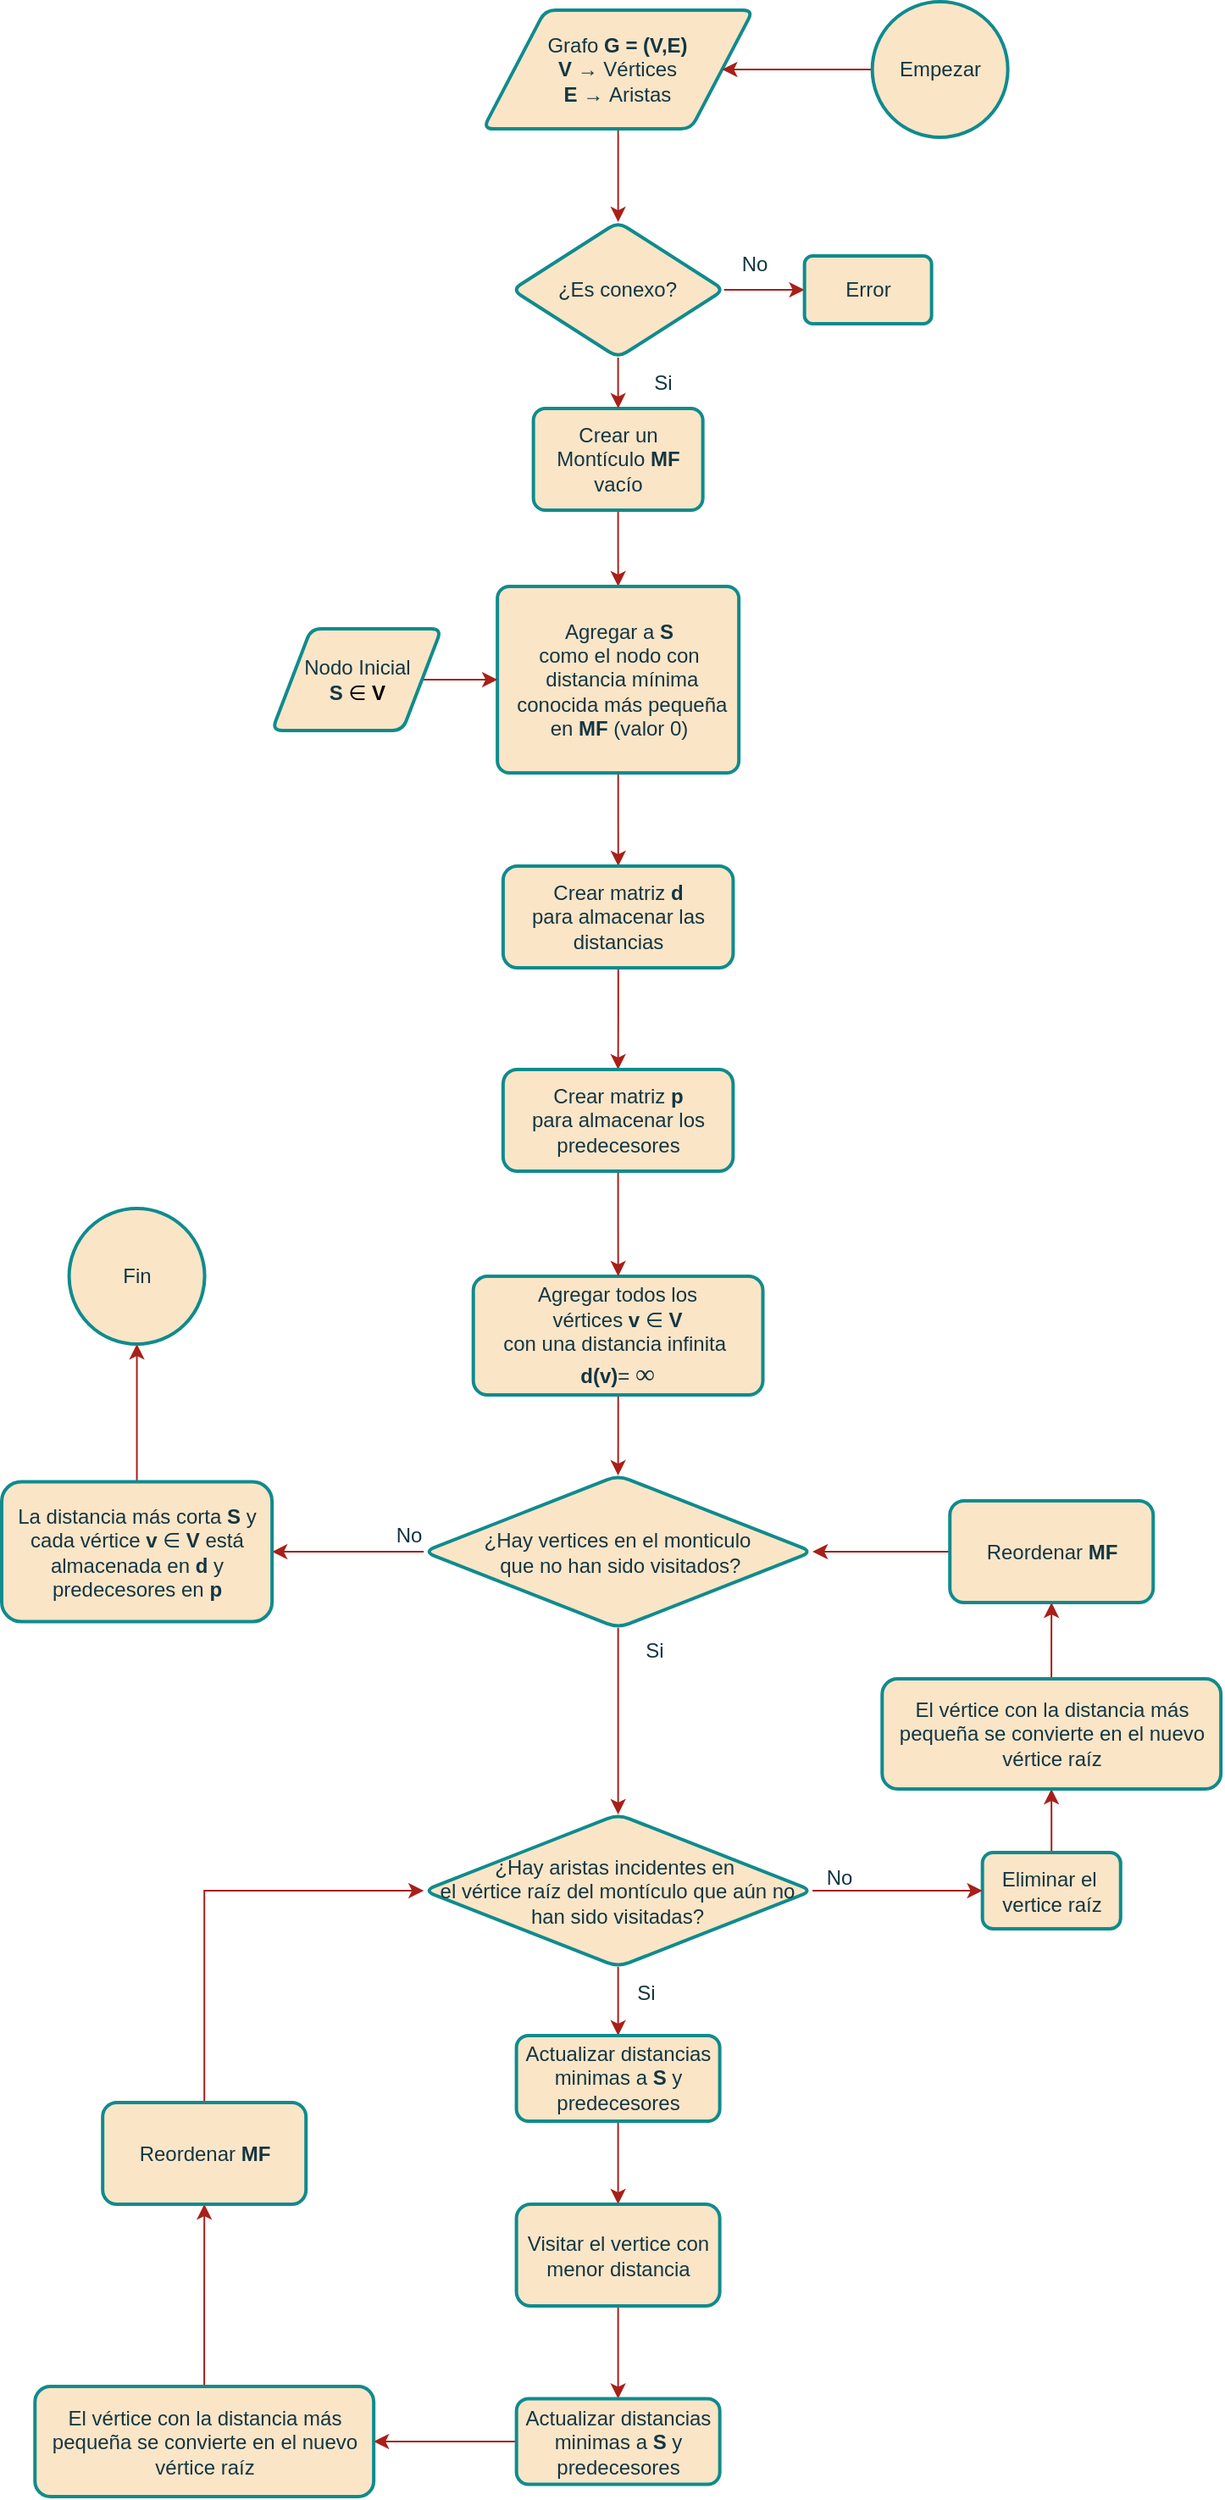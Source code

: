 <mxfile version="24.7.17">
  <diagram id="C5RBs43oDa-KdzZeNtuy" name="Page-1">
    <mxGraphModel dx="1247" dy="734" grid="1" gridSize="10" guides="1" tooltips="1" connect="1" arrows="1" fold="1" page="1" pageScale="1" pageWidth="827" pageHeight="1169" math="0" shadow="0">
      <root>
        <mxCell id="WIyWlLk6GJQsqaUBKTNV-0" />
        <mxCell id="WIyWlLk6GJQsqaUBKTNV-1" parent="WIyWlLk6GJQsqaUBKTNV-0" />
        <mxCell id="fe3ajrEbXHFnJ7Tq3HWm-3" value="" style="edgeStyle=orthogonalEdgeStyle;rounded=0;orthogonalLoop=1;jettySize=auto;html=1;labelBackgroundColor=none;strokeColor=#A8201A;fontColor=default;" parent="WIyWlLk6GJQsqaUBKTNV-1" source="sw0XocbQ4kUTriKsnevm-8" target="sw0XocbQ4kUTriKsnevm-66" edge="1">
          <mxGeometry relative="1" as="geometry" />
        </mxCell>
        <mxCell id="sw0XocbQ4kUTriKsnevm-8" value="Grafo&amp;nbsp;&lt;b style=&quot;background-color: initial;&quot;&gt;G&amp;nbsp;&lt;/b&gt;&lt;b style=&quot;background-color: initial;&quot;&gt;= (V,E)&lt;/b&gt;&lt;div&gt;&lt;b style=&quot;background-color: initial;&quot;&gt;V&amp;nbsp;&lt;/b&gt;&lt;span style=&quot;background-color: initial;&quot;&gt;&lt;b&gt;→ &lt;/b&gt;Vértices&lt;/span&gt;&lt;/div&gt;&lt;div&gt;&lt;span style=&quot;background-color: initial;&quot;&gt;&lt;b&gt;E&amp;nbsp;&lt;/b&gt;&lt;/span&gt;&lt;span style=&quot;background-color: initial;&quot;&gt;&lt;b&gt;→ &lt;/b&gt;Aristas&lt;/span&gt;&lt;/div&gt;" style="shape=parallelogram;html=1;strokeWidth=2;perimeter=parallelogramPerimeter;whiteSpace=wrap;rounded=1;arcSize=12;size=0.23;labelBackgroundColor=none;fillColor=#FAE5C7;strokeColor=#0F8B8D;fontColor=#143642;" parent="WIyWlLk6GJQsqaUBKTNV-1" vertex="1">
          <mxGeometry x="354.14" y="45" width="159.37" height="70" as="geometry" />
        </mxCell>
        <mxCell id="fe3ajrEbXHFnJ7Tq3HWm-24" value="" style="edgeStyle=orthogonalEdgeStyle;rounded=0;orthogonalLoop=1;jettySize=auto;html=1;strokeColor=#A8201A;fontColor=default;fillColor=#FAE5C7;labelBackgroundColor=none;" parent="WIyWlLk6GJQsqaUBKTNV-1" source="sw0XocbQ4kUTriKsnevm-12" target="ym5aYusTzmAQk47agWgt-3" edge="1">
          <mxGeometry relative="1" as="geometry" />
        </mxCell>
        <mxCell id="sw0XocbQ4kUTriKsnevm-12" value="Crear un Montículo &lt;b&gt;MF&lt;/b&gt; vacío" style="rounded=1;whiteSpace=wrap;html=1;absoluteArcSize=1;arcSize=14;strokeWidth=2;labelBackgroundColor=none;fillColor=#FAE5C7;strokeColor=#0F8B8D;fontColor=#143642;" parent="WIyWlLk6GJQsqaUBKTNV-1" vertex="1">
          <mxGeometry x="383.82" y="280" width="100" height="60" as="geometry" />
        </mxCell>
        <mxCell id="sw0XocbQ4kUTriKsnevm-64" value="No" style="text;html=1;align=center;verticalAlign=middle;resizable=0;points=[];autosize=1;strokeColor=none;fillColor=none;fontColor=#143642;labelBackgroundColor=none;rounded=1;" parent="WIyWlLk6GJQsqaUBKTNV-1" vertex="1">
          <mxGeometry x="493.82" y="180" width="40" height="30" as="geometry" />
        </mxCell>
        <mxCell id="sw0XocbQ4kUTriKsnevm-65" value="Si" style="text;html=1;align=center;verticalAlign=middle;resizable=0;points=[];autosize=1;strokeColor=none;fillColor=none;fontColor=#143642;labelBackgroundColor=none;rounded=1;" parent="WIyWlLk6GJQsqaUBKTNV-1" vertex="1">
          <mxGeometry x="444.82" y="250" width="30" height="30" as="geometry" />
        </mxCell>
        <mxCell id="sw0XocbQ4kUTriKsnevm-69" value="" style="edgeStyle=orthogonalEdgeStyle;rounded=1;orthogonalLoop=1;jettySize=auto;html=1;strokeColor=#A8201A;fontColor=default;fillColor=#FAE5C7;labelBackgroundColor=none;" parent="WIyWlLk6GJQsqaUBKTNV-1" source="sw0XocbQ4kUTriKsnevm-66" target="sw0XocbQ4kUTriKsnevm-68" edge="1">
          <mxGeometry relative="1" as="geometry" />
        </mxCell>
        <mxCell id="fe3ajrEbXHFnJ7Tq3HWm-7" value="" style="edgeStyle=orthogonalEdgeStyle;rounded=0;orthogonalLoop=1;jettySize=auto;html=1;strokeColor=#A8201A;fontColor=default;fillColor=#FAE5C7;labelBackgroundColor=none;" parent="WIyWlLk6GJQsqaUBKTNV-1" source="sw0XocbQ4kUTriKsnevm-66" edge="1">
          <mxGeometry relative="1" as="geometry">
            <mxPoint x="433.889" y="280.0" as="targetPoint" />
          </mxGeometry>
        </mxCell>
        <mxCell id="sw0XocbQ4kUTriKsnevm-66" value="¿Es conexo?" style="rhombus;whiteSpace=wrap;html=1;fillColor=#FAE5C7;strokeColor=#0F8B8D;fontColor=#143642;strokeWidth=2;rounded=1;arcSize=12;labelBackgroundColor=none;" parent="WIyWlLk6GJQsqaUBKTNV-1" vertex="1">
          <mxGeometry x="371.32" y="170" width="125" height="80" as="geometry" />
        </mxCell>
        <mxCell id="sw0XocbQ4kUTriKsnevm-68" value="Error" style="whiteSpace=wrap;html=1;fillColor=#FAE5C7;strokeColor=#0F8B8D;fontColor=#143642;strokeWidth=2;rounded=1;arcSize=12;labelBackgroundColor=none;" parent="WIyWlLk6GJQsqaUBKTNV-1" vertex="1">
          <mxGeometry x="543.82" y="190" width="75" height="40" as="geometry" />
        </mxCell>
        <mxCell id="Fxtu21GMjImPMMu1P6-F-4" value="" style="edgeStyle=orthogonalEdgeStyle;rounded=1;orthogonalLoop=1;jettySize=auto;html=1;labelBackgroundColor=none;strokeColor=#A8201A;fontColor=default;" parent="WIyWlLk6GJQsqaUBKTNV-1" source="Fxtu21GMjImPMMu1P6-F-2" target="sw0XocbQ4kUTriKsnevm-8" edge="1">
          <mxGeometry relative="1" as="geometry" />
        </mxCell>
        <mxCell id="Fxtu21GMjImPMMu1P6-F-2" value="Empezar" style="ellipse;whiteSpace=wrap;html=1;fillColor=#FAE5C7;strokeColor=#0F8B8D;fontColor=#143642;strokeWidth=2;rounded=1;arcSize=12;labelBackgroundColor=none;" parent="WIyWlLk6GJQsqaUBKTNV-1" vertex="1">
          <mxGeometry x="583.82" y="40" width="80" height="80" as="geometry" />
        </mxCell>
        <mxCell id="Fxtu21GMjImPMMu1P6-F-64" style="edgeStyle=orthogonalEdgeStyle;rounded=1;orthogonalLoop=1;jettySize=auto;html=1;entryX=0;entryY=0.5;entryDx=0;entryDy=0;strokeColor=#A8201A;fontColor=default;fillColor=#FAE5C7;labelBackgroundColor=none;" parent="WIyWlLk6GJQsqaUBKTNV-1" edge="1">
          <mxGeometry relative="1" as="geometry">
            <Array as="points">
              <mxPoint x="30" y="2130" />
              <mxPoint x="30" y="1895" />
            </Array>
            <mxPoint x="196" y="1895" as="targetPoint" />
          </mxGeometry>
        </mxCell>
        <mxCell id="1dEQBfWf-_HzKVlm8TxP-3" value="" style="edgeStyle=orthogonalEdgeStyle;rounded=0;orthogonalLoop=1;jettySize=auto;html=1;labelBackgroundColor=none;strokeColor=#A8201A;fontColor=default;" parent="WIyWlLk6GJQsqaUBKTNV-1" source="ym5aYusTzmAQk47agWgt-3" target="1dEQBfWf-_HzKVlm8TxP-2" edge="1">
          <mxGeometry relative="1" as="geometry" />
        </mxCell>
        <mxCell id="ym5aYusTzmAQk47agWgt-3" value="Agregar a&amp;nbsp;&lt;b&gt;S&lt;/b&gt;&lt;br&gt;como el nodo con&lt;div&gt;&amp;nbsp;distancia mínima&lt;/div&gt;&lt;div&gt;&amp;nbsp;conocida más pequeña en &lt;b&gt;MF&lt;/b&gt; (valor 0)&lt;/div&gt;" style="rounded=1;whiteSpace=wrap;html=1;absoluteArcSize=1;arcSize=14;strokeWidth=2;fillColor=#FAE5C7;strokeColor=#0F8B8D;labelBackgroundColor=none;fontColor=#143642;" parent="WIyWlLk6GJQsqaUBKTNV-1" vertex="1">
          <mxGeometry x="362.57" y="385" width="142.5" height="110" as="geometry" />
        </mxCell>
        <mxCell id="ym5aYusTzmAQk47agWgt-8" style="edgeStyle=orthogonalEdgeStyle;rounded=0;orthogonalLoop=1;jettySize=auto;html=1;exitX=1;exitY=0.5;exitDx=0;exitDy=0;entryX=0;entryY=0.5;entryDx=0;entryDy=0;labelBackgroundColor=none;strokeColor=#A8201A;fontColor=default;" parent="WIyWlLk6GJQsqaUBKTNV-1" source="ym5aYusTzmAQk47agWgt-5" target="ym5aYusTzmAQk47agWgt-3" edge="1">
          <mxGeometry relative="1" as="geometry" />
        </mxCell>
        <mxCell id="ym5aYusTzmAQk47agWgt-5" value="Nodo Inicial&lt;div&gt;&lt;b&gt;S&amp;nbsp;&lt;/b&gt;&lt;span style=&quot;background-color: initial; color: rgb(0, 0, 0);&quot;&gt;∈&amp;nbsp;&lt;/span&gt;&lt;b style=&quot;background-color: initial; color: rgb(0, 0, 0);&quot;&gt;V&lt;/b&gt;&lt;/div&gt;" style="shape=parallelogram;html=1;strokeWidth=2;perimeter=parallelogramPerimeter;whiteSpace=wrap;rounded=1;arcSize=12;size=0.23;labelBackgroundColor=none;fillColor=#FAE5C7;strokeColor=#0F8B8D;fontColor=#143642;" parent="WIyWlLk6GJQsqaUBKTNV-1" vertex="1">
          <mxGeometry x="229.57" y="410" width="100" height="60" as="geometry" />
        </mxCell>
        <mxCell id="fe3ajrEbXHFnJ7Tq3HWm-36" value="" style="edgeStyle=orthogonalEdgeStyle;rounded=0;orthogonalLoop=1;jettySize=auto;html=1;strokeColor=#A8201A;fontColor=default;fillColor=#FAE5C7;labelBackgroundColor=none;" parent="WIyWlLk6GJQsqaUBKTNV-1" source="fe3ajrEbXHFnJ7Tq3HWm-10" target="fe3ajrEbXHFnJ7Tq3HWm-35" edge="1">
          <mxGeometry relative="1" as="geometry" />
        </mxCell>
        <mxCell id="fe3ajrEbXHFnJ7Tq3HWm-10" value="Agregar todos los vértices&amp;nbsp;&lt;b&gt;v&lt;/b&gt;&amp;nbsp;∈&amp;nbsp;&lt;b&gt;V&lt;/b&gt;&lt;div&gt;con una distancia infinita&amp;nbsp;&lt;div&gt;&lt;b&gt;d(v)&lt;/b&gt;=&amp;nbsp;&lt;font face=&quot;Tahoma&quot; style=&quot;background-color: initial; font-size: 16px;&quot;&gt;∞&lt;/font&gt;&lt;/div&gt;&lt;/div&gt;" style="whiteSpace=wrap;html=1;fillColor=#FAE5C7;strokeColor=#0F8B8D;strokeWidth=2;rounded=1;arcSize=12;labelBackgroundColor=none;fontColor=#143642;" parent="WIyWlLk6GJQsqaUBKTNV-1" vertex="1">
          <mxGeometry x="348.35" y="792" width="170.91" height="70" as="geometry" />
        </mxCell>
        <mxCell id="fe3ajrEbXHFnJ7Tq3HWm-63" value="" style="edgeStyle=orthogonalEdgeStyle;rounded=0;orthogonalLoop=1;jettySize=auto;html=1;strokeColor=#A8201A;fontColor=default;fillColor=#FAE5C7;labelBackgroundColor=none;" parent="WIyWlLk6GJQsqaUBKTNV-1" source="fe3ajrEbXHFnJ7Tq3HWm-25" target="fe3ajrEbXHFnJ7Tq3HWm-62" edge="1">
          <mxGeometry relative="1" as="geometry" />
        </mxCell>
        <mxCell id="fe3ajrEbXHFnJ7Tq3HWm-25" value="Eliminar el&amp;nbsp;&lt;div&gt;vertice raíz&lt;/div&gt;" style="whiteSpace=wrap;html=1;fillColor=#FAE5C7;strokeColor=#0F8B8D;rounded=1;arcSize=14;strokeWidth=2;labelBackgroundColor=none;fontColor=#143642;" parent="WIyWlLk6GJQsqaUBKTNV-1" vertex="1">
          <mxGeometry x="648.83" y="1132" width="81.56" height="45" as="geometry" />
        </mxCell>
        <mxCell id="fe3ajrEbXHFnJ7Tq3HWm-42" value="" style="edgeStyle=orthogonalEdgeStyle;rounded=0;orthogonalLoop=1;jettySize=auto;html=1;strokeColor=#A8201A;fontColor=default;fillColor=#FAE5C7;labelBackgroundColor=none;" parent="WIyWlLk6GJQsqaUBKTNV-1" source="fe3ajrEbXHFnJ7Tq3HWm-28" target="fe3ajrEbXHFnJ7Tq3HWm-25" edge="1">
          <mxGeometry relative="1" as="geometry" />
        </mxCell>
        <mxCell id="fe3ajrEbXHFnJ7Tq3HWm-49" value="" style="edgeStyle=orthogonalEdgeStyle;rounded=0;orthogonalLoop=1;jettySize=auto;html=1;strokeColor=#A8201A;fontColor=default;fillColor=#FAE5C7;labelBackgroundColor=none;" parent="WIyWlLk6GJQsqaUBKTNV-1" source="fe3ajrEbXHFnJ7Tq3HWm-28" target="fe3ajrEbXHFnJ7Tq3HWm-48" edge="1">
          <mxGeometry relative="1" as="geometry" />
        </mxCell>
        <mxCell id="fe3ajrEbXHFnJ7Tq3HWm-28" value="¿Hay aristas incidentes en&amp;nbsp;&lt;div&gt;el vértice raíz del montículo que aún no han sido visitadas?&lt;/div&gt;" style="rhombus;whiteSpace=wrap;html=1;fillColor=#FAE5C7;strokeColor=#0F8B8D;rounded=1;arcSize=14;strokeWidth=2;labelBackgroundColor=none;fontColor=#143642;" parent="WIyWlLk6GJQsqaUBKTNV-1" vertex="1">
          <mxGeometry x="319.1" y="1109.5" width="229.43" height="90" as="geometry" />
        </mxCell>
        <mxCell id="fe3ajrEbXHFnJ7Tq3HWm-37" value="" style="edgeStyle=orthogonalEdgeStyle;rounded=0;orthogonalLoop=1;jettySize=auto;html=1;strokeColor=#A8201A;fontColor=default;fillColor=#FAE5C7;entryX=0.5;entryY=0;entryDx=0;entryDy=0;labelBackgroundColor=none;" parent="WIyWlLk6GJQsqaUBKTNV-1" source="fe3ajrEbXHFnJ7Tq3HWm-35" target="fe3ajrEbXHFnJ7Tq3HWm-28" edge="1">
          <mxGeometry relative="1" as="geometry">
            <mxPoint x="433.815" y="1059.5" as="targetPoint" />
          </mxGeometry>
        </mxCell>
        <mxCell id="fe3ajrEbXHFnJ7Tq3HWm-41" value="" style="edgeStyle=orthogonalEdgeStyle;rounded=0;orthogonalLoop=1;jettySize=auto;html=1;strokeColor=#A8201A;fontColor=default;fillColor=#FAE5C7;labelBackgroundColor=none;" parent="WIyWlLk6GJQsqaUBKTNV-1" source="fe3ajrEbXHFnJ7Tq3HWm-35" target="fe3ajrEbXHFnJ7Tq3HWm-40" edge="1">
          <mxGeometry relative="1" as="geometry" />
        </mxCell>
        <mxCell id="fe3ajrEbXHFnJ7Tq3HWm-35" value="¿Hay vertices en el monticulo&lt;div&gt;&amp;nbsp;que no han sido visitados?&lt;/div&gt;" style="rhombus;whiteSpace=wrap;html=1;fillColor=#FAE5C7;strokeColor=#0F8B8D;rounded=1;arcSize=14;strokeWidth=2;labelBackgroundColor=none;fontColor=#143642;" parent="WIyWlLk6GJQsqaUBKTNV-1" vertex="1">
          <mxGeometry x="319.1" y="909.5" width="229.43" height="90" as="geometry" />
        </mxCell>
        <mxCell id="fe3ajrEbXHFnJ7Tq3HWm-38" value="Si" style="text;html=1;align=center;verticalAlign=middle;resizable=0;points=[];autosize=1;strokeColor=none;fillColor=none;fontColor=#143642;labelBackgroundColor=none;" parent="WIyWlLk6GJQsqaUBKTNV-1" vertex="1">
          <mxGeometry x="439.82" y="997.5" width="30" height="30" as="geometry" />
        </mxCell>
        <mxCell id="fe3ajrEbXHFnJ7Tq3HWm-39" value="No" style="text;html=1;align=center;verticalAlign=middle;resizable=0;points=[];autosize=1;strokeColor=none;fillColor=none;fontColor=#143642;labelBackgroundColor=none;" parent="WIyWlLk6GJQsqaUBKTNV-1" vertex="1">
          <mxGeometry x="289.57" y="929.5" width="40" height="30" as="geometry" />
        </mxCell>
        <mxCell id="fe3ajrEbXHFnJ7Tq3HWm-74" value="" style="edgeStyle=orthogonalEdgeStyle;rounded=0;orthogonalLoop=1;jettySize=auto;html=1;strokeColor=#A8201A;fontColor=default;fillColor=#FAE5C7;labelBackgroundColor=none;" parent="WIyWlLk6GJQsqaUBKTNV-1" source="fe3ajrEbXHFnJ7Tq3HWm-40" target="fe3ajrEbXHFnJ7Tq3HWm-73" edge="1">
          <mxGeometry relative="1" as="geometry" />
        </mxCell>
        <mxCell id="fe3ajrEbXHFnJ7Tq3HWm-40" value=" La distancia más corta &lt;b&gt;S&lt;/b&gt; y cada vértice &lt;b&gt;v &lt;/b&gt;∈ &lt;b&gt;V&lt;/b&gt; está almacenada en &lt;b&gt;d&amp;nbsp;&lt;/b&gt;y predecesores en &lt;b&gt;p&lt;/b&gt;" style="whiteSpace=wrap;html=1;fillColor=#FAE5C7;strokeColor=#0F8B8D;rounded=1;arcSize=14;strokeWidth=2;labelBackgroundColor=none;fontColor=#143642;" parent="WIyWlLk6GJQsqaUBKTNV-1" vertex="1">
          <mxGeometry x="70" y="913.25" width="159.57" height="82.5" as="geometry" />
        </mxCell>
        <mxCell id="fe3ajrEbXHFnJ7Tq3HWm-43" value="No" style="text;html=1;align=center;verticalAlign=middle;resizable=0;points=[];autosize=1;strokeColor=none;fillColor=none;fontColor=#143642;labelBackgroundColor=none;" parent="WIyWlLk6GJQsqaUBKTNV-1" vertex="1">
          <mxGeometry x="543.82" y="1132" width="40" height="30" as="geometry" />
        </mxCell>
        <mxCell id="fe3ajrEbXHFnJ7Tq3HWm-52" value="" style="edgeStyle=orthogonalEdgeStyle;rounded=0;orthogonalLoop=1;jettySize=auto;html=1;strokeColor=#A8201A;fontColor=default;fillColor=#FAE5C7;labelBackgroundColor=none;" parent="WIyWlLk6GJQsqaUBKTNV-1" source="fe3ajrEbXHFnJ7Tq3HWm-48" target="fe3ajrEbXHFnJ7Tq3HWm-51" edge="1">
          <mxGeometry relative="1" as="geometry" />
        </mxCell>
        <mxCell id="fe3ajrEbXHFnJ7Tq3HWm-48" value="Actualizar distancias minimas a &lt;b&gt;S &lt;/b&gt;y predecesores" style="whiteSpace=wrap;html=1;fillColor=#FAE5C7;strokeColor=#0F8B8D;rounded=1;arcSize=14;strokeWidth=2;labelBackgroundColor=none;fontColor=#143642;" parent="WIyWlLk6GJQsqaUBKTNV-1" vertex="1">
          <mxGeometry x="373.8" y="1240" width="120" height="50.5" as="geometry" />
        </mxCell>
        <mxCell id="fe3ajrEbXHFnJ7Tq3HWm-50" value="Si" style="text;html=1;align=center;verticalAlign=middle;resizable=0;points=[];autosize=1;strokeColor=none;fillColor=none;fontColor=#143642;labelBackgroundColor=none;" parent="WIyWlLk6GJQsqaUBKTNV-1" vertex="1">
          <mxGeometry x="435" y="1199.5" width="30" height="30" as="geometry" />
        </mxCell>
        <mxCell id="fe3ajrEbXHFnJ7Tq3HWm-61" value="" style="edgeStyle=orthogonalEdgeStyle;rounded=0;orthogonalLoop=1;jettySize=auto;html=1;strokeColor=#A8201A;fontColor=default;fillColor=#FAE5C7;labelBackgroundColor=none;" parent="WIyWlLk6GJQsqaUBKTNV-1" source="fe3ajrEbXHFnJ7Tq3HWm-51" target="fe3ajrEbXHFnJ7Tq3HWm-53" edge="1">
          <mxGeometry relative="1" as="geometry" />
        </mxCell>
        <mxCell id="fe3ajrEbXHFnJ7Tq3HWm-51" value="Visitar el vertice con menor distancia" style="whiteSpace=wrap;html=1;fillColor=#FAE5C7;strokeColor=#0F8B8D;rounded=1;arcSize=14;strokeWidth=2;labelBackgroundColor=none;fontColor=#143642;" parent="WIyWlLk6GJQsqaUBKTNV-1" vertex="1">
          <mxGeometry x="373.81" y="1339.5" width="120" height="60" as="geometry" />
        </mxCell>
        <mxCell id="fe3ajrEbXHFnJ7Tq3HWm-69" value="" style="edgeStyle=orthogonalEdgeStyle;rounded=0;orthogonalLoop=1;jettySize=auto;html=1;strokeColor=#A8201A;fontColor=default;fillColor=#FAE5C7;labelBackgroundColor=none;" parent="WIyWlLk6GJQsqaUBKTNV-1" source="fe3ajrEbXHFnJ7Tq3HWm-53" target="fe3ajrEbXHFnJ7Tq3HWm-68" edge="1">
          <mxGeometry relative="1" as="geometry" />
        </mxCell>
        <mxCell id="fe3ajrEbXHFnJ7Tq3HWm-53" value="Actualizar distancias minimas a &lt;b&gt;S&amp;nbsp;&lt;/b&gt;y predecesores" style="whiteSpace=wrap;html=1;fillColor=#FAE5C7;strokeColor=#0F8B8D;rounded=1;arcSize=14;strokeWidth=2;labelBackgroundColor=none;fontColor=#143642;" parent="WIyWlLk6GJQsqaUBKTNV-1" vertex="1">
          <mxGeometry x="373.83" y="1454.25" width="120" height="50.5" as="geometry" />
        </mxCell>
        <mxCell id="fe3ajrEbXHFnJ7Tq3HWm-66" value="" style="edgeStyle=orthogonalEdgeStyle;rounded=0;orthogonalLoop=1;jettySize=auto;html=1;strokeColor=#A8201A;fontColor=default;fillColor=#FAE5C7;labelBackgroundColor=none;" parent="WIyWlLk6GJQsqaUBKTNV-1" source="fe3ajrEbXHFnJ7Tq3HWm-62" target="fe3ajrEbXHFnJ7Tq3HWm-65" edge="1">
          <mxGeometry relative="1" as="geometry" />
        </mxCell>
        <mxCell id="fe3ajrEbXHFnJ7Tq3HWm-62" value="&lt;div&gt;El vértice con la distancia más pequeña se convierte en el nuevo vértice raíz&lt;/div&gt;" style="whiteSpace=wrap;html=1;fillColor=#FAE5C7;strokeColor=#0F8B8D;rounded=1;arcSize=14;strokeWidth=2;labelBackgroundColor=none;fontColor=#143642;" parent="WIyWlLk6GJQsqaUBKTNV-1" vertex="1">
          <mxGeometry x="589.64" y="1029.5" width="199.94" height="65" as="geometry" />
        </mxCell>
        <mxCell id="fe3ajrEbXHFnJ7Tq3HWm-67" value="" style="edgeStyle=orthogonalEdgeStyle;rounded=0;orthogonalLoop=1;jettySize=auto;html=1;strokeColor=#A8201A;fontColor=default;fillColor=#FAE5C7;labelBackgroundColor=none;" parent="WIyWlLk6GJQsqaUBKTNV-1" source="fe3ajrEbXHFnJ7Tq3HWm-65" target="fe3ajrEbXHFnJ7Tq3HWm-35" edge="1">
          <mxGeometry relative="1" as="geometry" />
        </mxCell>
        <mxCell id="fe3ajrEbXHFnJ7Tq3HWm-65" value="Reordenar &lt;b&gt;MF&lt;/b&gt;" style="whiteSpace=wrap;html=1;fillColor=#FAE5C7;strokeColor=#0F8B8D;rounded=1;arcSize=14;strokeWidth=2;labelBackgroundColor=none;fontColor=#143642;" parent="WIyWlLk6GJQsqaUBKTNV-1" vertex="1">
          <mxGeometry x="629.61" y="924.5" width="120" height="60" as="geometry" />
        </mxCell>
        <mxCell id="fe3ajrEbXHFnJ7Tq3HWm-71" value="" style="edgeStyle=orthogonalEdgeStyle;rounded=0;orthogonalLoop=1;jettySize=auto;html=1;strokeColor=#A8201A;fontColor=default;fillColor=#FAE5C7;labelBackgroundColor=none;" parent="WIyWlLk6GJQsqaUBKTNV-1" source="fe3ajrEbXHFnJ7Tq3HWm-68" target="fe3ajrEbXHFnJ7Tq3HWm-70" edge="1">
          <mxGeometry relative="1" as="geometry" />
        </mxCell>
        <mxCell id="fe3ajrEbXHFnJ7Tq3HWm-68" value="&lt;div&gt;El vértice con la distancia más pequeña se convierte en el nuevo vértice raíz&lt;/div&gt;" style="whiteSpace=wrap;html=1;fillColor=#FAE5C7;strokeColor=#0F8B8D;rounded=1;arcSize=14;strokeWidth=2;labelBackgroundColor=none;fontColor=#143642;" parent="WIyWlLk6GJQsqaUBKTNV-1" vertex="1">
          <mxGeometry x="89.63" y="1447" width="199.94" height="65" as="geometry" />
        </mxCell>
        <mxCell id="fe3ajrEbXHFnJ7Tq3HWm-72" style="edgeStyle=orthogonalEdgeStyle;rounded=0;orthogonalLoop=1;jettySize=auto;html=1;entryX=0;entryY=0.5;entryDx=0;entryDy=0;strokeColor=#A8201A;fontColor=default;fillColor=#FAE5C7;labelBackgroundColor=none;" parent="WIyWlLk6GJQsqaUBKTNV-1" source="fe3ajrEbXHFnJ7Tq3HWm-70" target="fe3ajrEbXHFnJ7Tq3HWm-28" edge="1">
          <mxGeometry relative="1" as="geometry">
            <Array as="points">
              <mxPoint x="190" y="1154.5" />
            </Array>
          </mxGeometry>
        </mxCell>
        <mxCell id="fe3ajrEbXHFnJ7Tq3HWm-70" value="Reordenar &lt;b&gt;MF&lt;/b&gt;" style="whiteSpace=wrap;html=1;fillColor=#FAE5C7;strokeColor=#0F8B8D;rounded=1;arcSize=14;strokeWidth=2;labelBackgroundColor=none;fontColor=#143642;" parent="WIyWlLk6GJQsqaUBKTNV-1" vertex="1">
          <mxGeometry x="129.6" y="1279.5" width="120" height="60" as="geometry" />
        </mxCell>
        <mxCell id="fe3ajrEbXHFnJ7Tq3HWm-73" value="Fin" style="ellipse;whiteSpace=wrap;html=1;fillColor=#FAE5C7;strokeColor=#0F8B8D;rounded=1;arcSize=14;strokeWidth=2;labelBackgroundColor=none;fontColor=#143642;" parent="WIyWlLk6GJQsqaUBKTNV-1" vertex="1">
          <mxGeometry x="109.785" y="752" width="80" height="80" as="geometry" />
        </mxCell>
        <mxCell id="kIaTwvkIzRvJ_HoA5J93-1" value="" style="edgeStyle=orthogonalEdgeStyle;rounded=0;orthogonalLoop=1;jettySize=auto;html=1;labelBackgroundColor=none;strokeColor=#A8201A;fontColor=default;" edge="1" parent="WIyWlLk6GJQsqaUBKTNV-1" source="1dEQBfWf-_HzKVlm8TxP-2" target="kIaTwvkIzRvJ_HoA5J93-0">
          <mxGeometry relative="1" as="geometry" />
        </mxCell>
        <mxCell id="1dEQBfWf-_HzKVlm8TxP-2" value="Crear matriz&amp;nbsp;&lt;b&gt;d&lt;/b&gt;&lt;div&gt;para almacenar las distancias&lt;/div&gt;" style="whiteSpace=wrap;html=1;fillColor=#FAE5C7;strokeColor=#0F8B8D;fontColor=#143642;rounded=1;arcSize=14;strokeWidth=2;labelBackgroundColor=none;" parent="WIyWlLk6GJQsqaUBKTNV-1" vertex="1">
          <mxGeometry x="365.95" y="550" width="135.75" height="60" as="geometry" />
        </mxCell>
        <mxCell id="kIaTwvkIzRvJ_HoA5J93-2" value="" style="edgeStyle=orthogonalEdgeStyle;rounded=0;orthogonalLoop=1;jettySize=auto;html=1;labelBackgroundColor=none;strokeColor=#A8201A;fontColor=default;" edge="1" parent="WIyWlLk6GJQsqaUBKTNV-1" source="kIaTwvkIzRvJ_HoA5J93-0" target="fe3ajrEbXHFnJ7Tq3HWm-10">
          <mxGeometry relative="1" as="geometry" />
        </mxCell>
        <mxCell id="kIaTwvkIzRvJ_HoA5J93-0" value="Crear matriz &lt;b&gt;p&lt;/b&gt;&lt;div&gt;para almacenar los predecesores&lt;/div&gt;" style="whiteSpace=wrap;html=1;fillColor=#FAE5C7;strokeColor=#0F8B8D;fontColor=#143642;rounded=1;arcSize=14;strokeWidth=2;labelBackgroundColor=none;" vertex="1" parent="WIyWlLk6GJQsqaUBKTNV-1">
          <mxGeometry x="365.93" y="670" width="135.75" height="60" as="geometry" />
        </mxCell>
      </root>
    </mxGraphModel>
  </diagram>
</mxfile>
